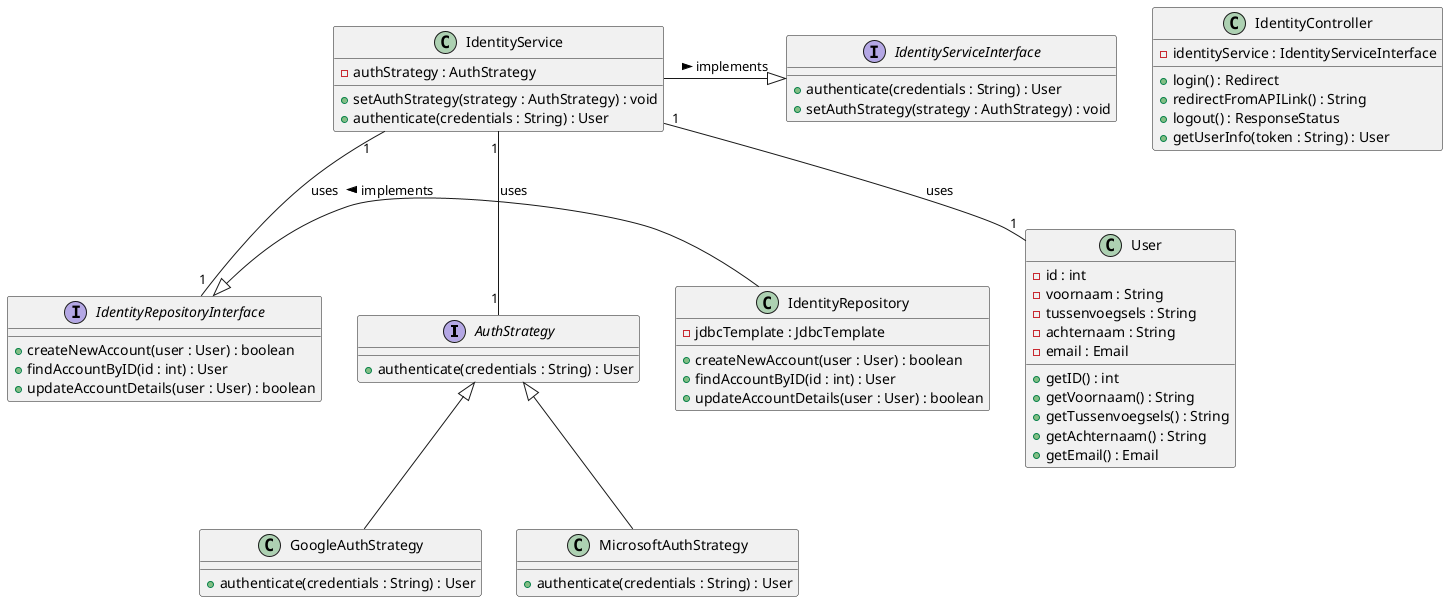 @startuml

interface AuthStrategy {
    + authenticate(credentials : String) : User
}

class GoogleAuthStrategy {
    + authenticate(credentials : String) : User
}

class MicrosoftAuthStrategy {
    + authenticate(credentials : String) : User
}

class IdentityService {
    - authStrategy : AuthStrategy
    + setAuthStrategy(strategy : AuthStrategy) : void
    + authenticate(credentials : String) : User
}

class IdentityController {
    + login() : Redirect
    + redirectFromAPILink() : String
    + logout() : ResponseStatus
    + getUserInfo(token : String) : User
    - identityService : IdentityServiceInterface
}

class IdentityRepository {
    - jdbcTemplate : JdbcTemplate
    + createNewAccount(user : User) : boolean
    + findAccountByID(id : int) : User
    + updateAccountDetails(user : User) : boolean
}

interface IdentityServiceInterface {
    + authenticate(credentials : String) : User
    + setAuthStrategy(strategy : AuthStrategy) : void
}

interface IdentityRepositoryInterface {
    + createNewAccount(user : User) : boolean
    + findAccountByID(id : int) : User
    + updateAccountDetails(user : User) : boolean
}

class User {
    - id : int
    - voornaam : String
    - tussenvoegsels : String
    - achternaam : String
    - email : Email
    + getID() : int
    + getVoornaam() : String
    + getTussenvoegsels() : String
    + getAchternaam() : String
    + getEmail() : Email
}

IdentityService -|> IdentityServiceInterface : implements >
IdentityRepository -|> IdentityRepositoryInterface : implements >

IdentityService "1" -- "1" IdentityRepositoryInterface : uses
IdentityService "1" -- "1" User : uses

IdentityService "1" -- "1" AuthStrategy : uses
AuthStrategy <|-- GoogleAuthStrategy
AuthStrategy <|-- MicrosoftAuthStrategy

@enduml
